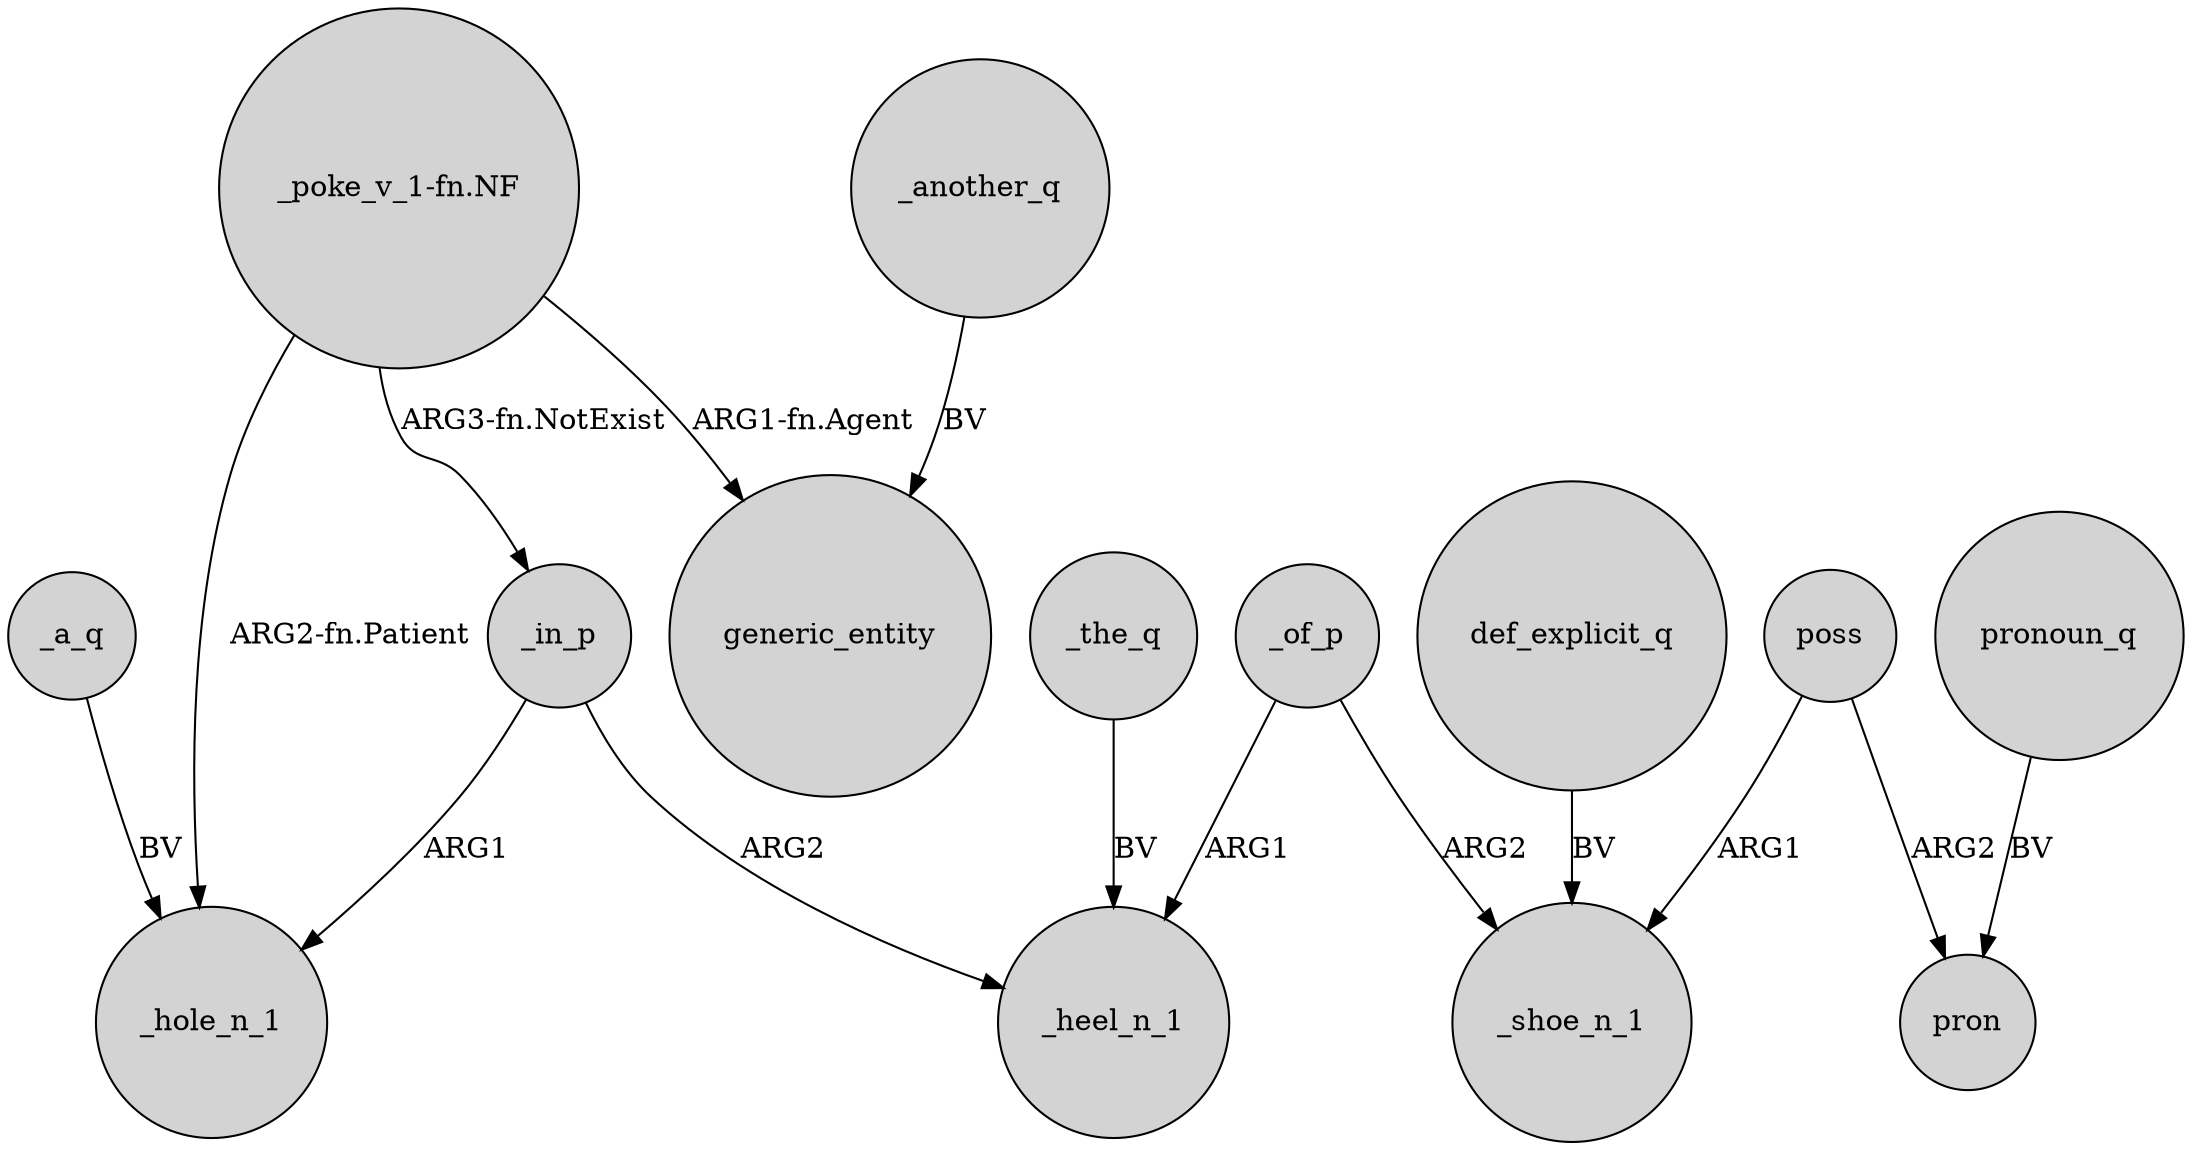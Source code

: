 digraph {
	node [shape=circle style=filled]
	_the_q -> _heel_n_1 [label=BV]
	_a_q -> _hole_n_1 [label=BV]
	poss -> _shoe_n_1 [label=ARG1]
	"_poke_v_1-fn.NF" -> _in_p [label="ARG3-fn.NotExist"]
	_in_p -> _hole_n_1 [label=ARG1]
	_of_p -> _shoe_n_1 [label=ARG2]
	_in_p -> _heel_n_1 [label=ARG2]
	def_explicit_q -> _shoe_n_1 [label=BV]
	poss -> pron [label=ARG2]
	_another_q -> generic_entity [label=BV]
	"_poke_v_1-fn.NF" -> _hole_n_1 [label="ARG2-fn.Patient"]
	_of_p -> _heel_n_1 [label=ARG1]
	"_poke_v_1-fn.NF" -> generic_entity [label="ARG1-fn.Agent"]
	pronoun_q -> pron [label=BV]
}
